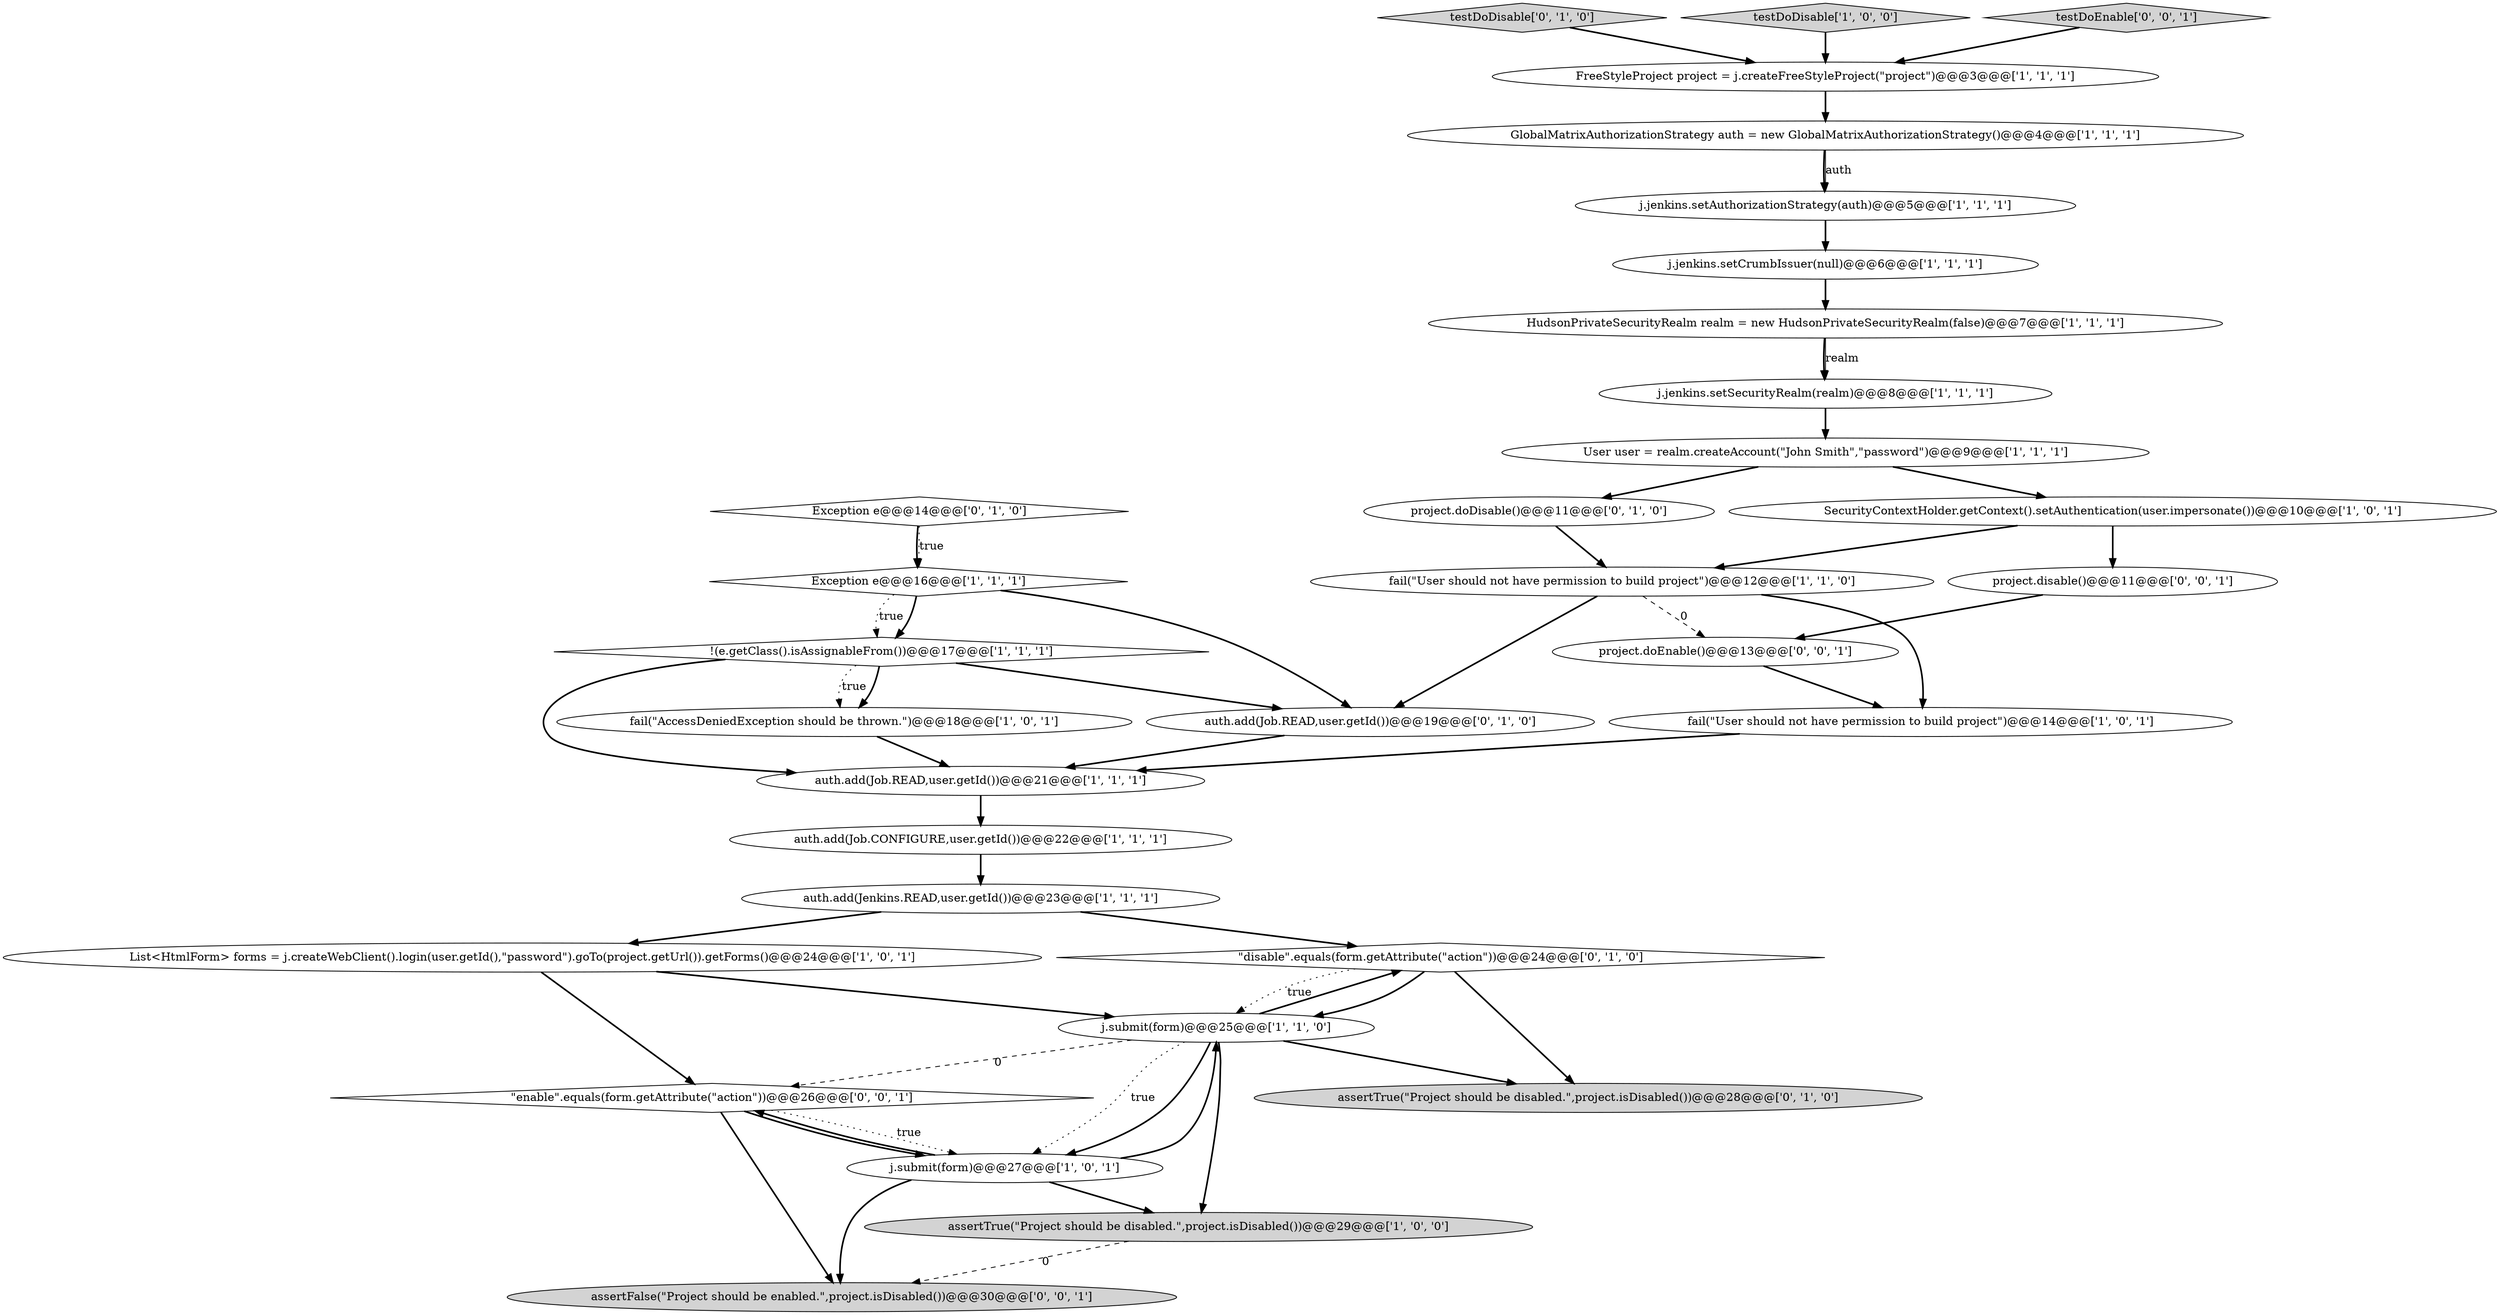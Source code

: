 digraph {
25 [style = filled, label = "testDoDisable['0', '1', '0']", fillcolor = lightgray, shape = diamond image = "AAA0AAABBB2BBB"];
26 [style = filled, label = "auth.add(Job.READ,user.getId())@@@19@@@['0', '1', '0']", fillcolor = white, shape = ellipse image = "AAA0AAABBB2BBB"];
15 [style = filled, label = "fail(\"User should not have permission to build project\")@@@14@@@['1', '0', '1']", fillcolor = white, shape = ellipse image = "AAA0AAABBB1BBB"];
30 [style = filled, label = "\"enable\".equals(form.getAttribute(\"action\"))@@@26@@@['0', '0', '1']", fillcolor = white, shape = diamond image = "AAA0AAABBB3BBB"];
11 [style = filled, label = "auth.add(Job.CONFIGURE,user.getId())@@@22@@@['1', '1', '1']", fillcolor = white, shape = ellipse image = "AAA0AAABBB1BBB"];
0 [style = filled, label = "HudsonPrivateSecurityRealm realm = new HudsonPrivateSecurityRealm(false)@@@7@@@['1', '1', '1']", fillcolor = white, shape = ellipse image = "AAA0AAABBB1BBB"];
1 [style = filled, label = "j.jenkins.setSecurityRealm(realm)@@@8@@@['1', '1', '1']", fillcolor = white, shape = ellipse image = "AAA0AAABBB1BBB"];
17 [style = filled, label = "j.submit(form)@@@25@@@['1', '1', '0']", fillcolor = white, shape = ellipse image = "AAA0AAABBB1BBB"];
5 [style = filled, label = "j.jenkins.setAuthorizationStrategy(auth)@@@5@@@['1', '1', '1']", fillcolor = white, shape = ellipse image = "AAA0AAABBB1BBB"];
21 [style = filled, label = "Exception e@@@14@@@['0', '1', '0']", fillcolor = white, shape = diamond image = "AAA0AAABBB2BBB"];
16 [style = filled, label = "j.submit(form)@@@27@@@['1', '0', '1']", fillcolor = white, shape = ellipse image = "AAA0AAABBB1BBB"];
3 [style = filled, label = "!(e.getClass().isAssignableFrom())@@@17@@@['1', '1', '1']", fillcolor = white, shape = diamond image = "AAA0AAABBB1BBB"];
19 [style = filled, label = "Exception e@@@16@@@['1', '1', '1']", fillcolor = white, shape = diamond image = "AAA0AAABBB1BBB"];
4 [style = filled, label = "auth.add(Jenkins.READ,user.getId())@@@23@@@['1', '1', '1']", fillcolor = white, shape = ellipse image = "AAA0AAABBB1BBB"];
27 [style = filled, label = "assertFalse(\"Project should be enabled.\",project.isDisabled())@@@30@@@['0', '0', '1']", fillcolor = lightgray, shape = ellipse image = "AAA0AAABBB3BBB"];
6 [style = filled, label = "j.jenkins.setCrumbIssuer(null)@@@6@@@['1', '1', '1']", fillcolor = white, shape = ellipse image = "AAA0AAABBB1BBB"];
23 [style = filled, label = "project.doDisable()@@@11@@@['0', '1', '0']", fillcolor = white, shape = ellipse image = "AAA0AAABBB2BBB"];
28 [style = filled, label = "project.doEnable()@@@13@@@['0', '0', '1']", fillcolor = white, shape = ellipse image = "AAA0AAABBB3BBB"];
20 [style = filled, label = "GlobalMatrixAuthorizationStrategy auth = new GlobalMatrixAuthorizationStrategy()@@@4@@@['1', '1', '1']", fillcolor = white, shape = ellipse image = "AAA0AAABBB1BBB"];
7 [style = filled, label = "SecurityContextHolder.getContext().setAuthentication(user.impersonate())@@@10@@@['1', '0', '1']", fillcolor = white, shape = ellipse image = "AAA0AAABBB1BBB"];
29 [style = filled, label = "project.disable()@@@11@@@['0', '0', '1']", fillcolor = white, shape = ellipse image = "AAA0AAABBB3BBB"];
22 [style = filled, label = "\"disable\".equals(form.getAttribute(\"action\"))@@@24@@@['0', '1', '0']", fillcolor = white, shape = diamond image = "AAA0AAABBB2BBB"];
10 [style = filled, label = "auth.add(Job.READ,user.getId())@@@21@@@['1', '1', '1']", fillcolor = white, shape = ellipse image = "AAA0AAABBB1BBB"];
18 [style = filled, label = "testDoDisable['1', '0', '0']", fillcolor = lightgray, shape = diamond image = "AAA0AAABBB1BBB"];
24 [style = filled, label = "assertTrue(\"Project should be disabled.\",project.isDisabled())@@@28@@@['0', '1', '0']", fillcolor = lightgray, shape = ellipse image = "AAA0AAABBB2BBB"];
13 [style = filled, label = "User user = realm.createAccount(\"John Smith\",\"password\")@@@9@@@['1', '1', '1']", fillcolor = white, shape = ellipse image = "AAA0AAABBB1BBB"];
9 [style = filled, label = "assertTrue(\"Project should be disabled.\",project.isDisabled())@@@29@@@['1', '0', '0']", fillcolor = lightgray, shape = ellipse image = "AAA0AAABBB1BBB"];
8 [style = filled, label = "fail(\"User should not have permission to build project\")@@@12@@@['1', '1', '0']", fillcolor = white, shape = ellipse image = "AAA0AAABBB1BBB"];
14 [style = filled, label = "fail(\"AccessDeniedException should be thrown.\")@@@18@@@['1', '0', '1']", fillcolor = white, shape = ellipse image = "AAA0AAABBB1BBB"];
31 [style = filled, label = "testDoEnable['0', '0', '1']", fillcolor = lightgray, shape = diamond image = "AAA0AAABBB3BBB"];
12 [style = filled, label = "List<HtmlForm> forms = j.createWebClient().login(user.getId(),\"password\").goTo(project.getUrl()).getForms()@@@24@@@['1', '0', '1']", fillcolor = white, shape = ellipse image = "AAA0AAABBB1BBB"];
2 [style = filled, label = "FreeStyleProject project = j.createFreeStyleProject(\"project\")@@@3@@@['1', '1', '1']", fillcolor = white, shape = ellipse image = "AAA0AAABBB1BBB"];
19->3 [style = bold, label=""];
8->28 [style = dashed, label="0"];
3->10 [style = bold, label=""];
11->4 [style = bold, label=""];
3->14 [style = bold, label=""];
13->7 [style = bold, label=""];
7->8 [style = bold, label=""];
18->2 [style = bold, label=""];
17->16 [style = dotted, label="true"];
30->16 [style = dotted, label="true"];
3->26 [style = bold, label=""];
22->24 [style = bold, label=""];
25->2 [style = bold, label=""];
8->26 [style = bold, label=""];
13->23 [style = bold, label=""];
20->5 [style = bold, label=""];
6->0 [style = bold, label=""];
29->28 [style = bold, label=""];
3->14 [style = dotted, label="true"];
10->11 [style = bold, label=""];
4->22 [style = bold, label=""];
26->10 [style = bold, label=""];
22->17 [style = bold, label=""];
20->5 [style = solid, label="auth"];
28->15 [style = bold, label=""];
30->16 [style = bold, label=""];
0->1 [style = bold, label=""];
12->30 [style = bold, label=""];
17->30 [style = dashed, label="0"];
30->27 [style = bold, label=""];
12->17 [style = bold, label=""];
21->19 [style = bold, label=""];
17->24 [style = bold, label=""];
2->20 [style = bold, label=""];
23->8 [style = bold, label=""];
17->9 [style = bold, label=""];
7->29 [style = bold, label=""];
19->26 [style = bold, label=""];
16->27 [style = bold, label=""];
31->2 [style = bold, label=""];
4->12 [style = bold, label=""];
0->1 [style = solid, label="realm"];
21->19 [style = dotted, label="true"];
16->17 [style = bold, label=""];
17->22 [style = bold, label=""];
16->30 [style = bold, label=""];
14->10 [style = bold, label=""];
17->16 [style = bold, label=""];
22->17 [style = dotted, label="true"];
15->10 [style = bold, label=""];
19->3 [style = dotted, label="true"];
9->27 [style = dashed, label="0"];
8->15 [style = bold, label=""];
5->6 [style = bold, label=""];
1->13 [style = bold, label=""];
16->9 [style = bold, label=""];
}
